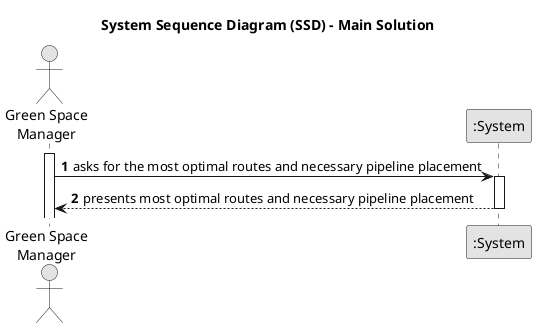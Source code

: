 @startuml
skinparam monochrome true
skinparam packageStyle rectangle
skinparam shadowing false

title System Sequence Diagram (SSD) - Main Solution

autonumber

actor "Green Space\nManager" as Manager
participant ":System" as System

activate Manager

    Manager -> System : asks for the most optimal routes and necessary pipeline placement
    activate System

        System --> Manager : presents most optimal routes and necessary pipeline placement
    deactivate System

@enduml